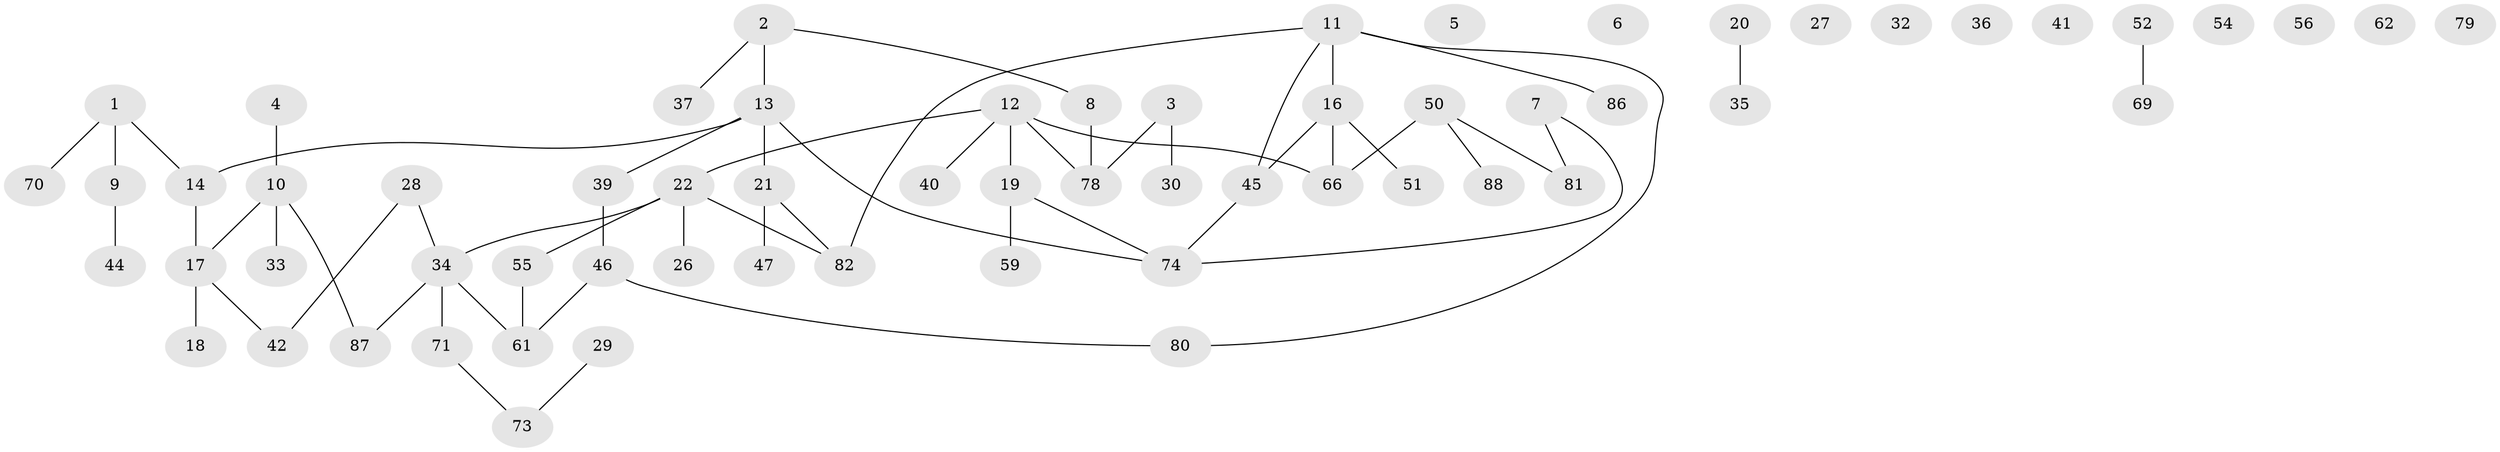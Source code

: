 // original degree distribution, {2: 0.31868131868131866, 3: 0.17582417582417584, 1: 0.2857142857142857, 0: 0.0989010989010989, 4: 0.07692307692307693, 5: 0.04395604395604396}
// Generated by graph-tools (version 1.1) at 2025/16/03/04/25 18:16:41]
// undirected, 63 vertices, 61 edges
graph export_dot {
graph [start="1"]
  node [color=gray90,style=filled];
  1 [super="+24"];
  2;
  3 [super="+75"];
  4;
  5;
  6;
  7;
  8;
  9 [super="+23"];
  10 [super="+48+38+31"];
  11;
  12;
  13 [super="+15+83"];
  14 [super="+64"];
  16 [super="+49"];
  17 [super="+57+25"];
  18 [super="+67"];
  19;
  20;
  21 [super="+53+63"];
  22 [super="+91"];
  26;
  27;
  28 [super="+89"];
  29;
  30;
  32;
  33;
  34 [super="+60"];
  35;
  36;
  37;
  39 [super="+43"];
  40;
  41;
  42;
  44;
  45;
  46 [super="+90"];
  47;
  50;
  51;
  52;
  54;
  55;
  56;
  59;
  61 [super="+72"];
  62 [super="+68"];
  66 [super="+76"];
  69;
  70;
  71;
  73;
  74 [super="+85"];
  78;
  79;
  80;
  81;
  82;
  86;
  87;
  88;
  1 -- 9;
  1 -- 70;
  1 -- 14;
  2 -- 8;
  2 -- 37;
  2 -- 13;
  3 -- 78;
  3 -- 30;
  4 -- 10;
  7 -- 74;
  7 -- 81;
  8 -- 78;
  9 -- 44;
  10 -- 17;
  10 -- 87;
  10 -- 33;
  11 -- 45;
  11 -- 80;
  11 -- 82;
  11 -- 86;
  11 -- 16;
  12 -- 19;
  12 -- 40;
  12 -- 66;
  12 -- 78;
  12 -- 22;
  13 -- 74;
  13 -- 21;
  13 -- 39;
  13 -- 14;
  14 -- 17;
  16 -- 45;
  16 -- 51;
  16 -- 66;
  17 -- 18;
  17 -- 42;
  19 -- 59;
  19 -- 74;
  20 -- 35;
  21 -- 47;
  21 -- 82;
  22 -- 26;
  22 -- 55;
  22 -- 82;
  22 -- 34;
  28 -- 34;
  28 -- 42;
  29 -- 73;
  34 -- 87;
  34 -- 61;
  34 -- 71;
  39 -- 46;
  45 -- 74;
  46 -- 80;
  46 -- 61;
  50 -- 66 [weight=2];
  50 -- 81;
  50 -- 88;
  52 -- 69;
  55 -- 61;
  71 -- 73;
}
